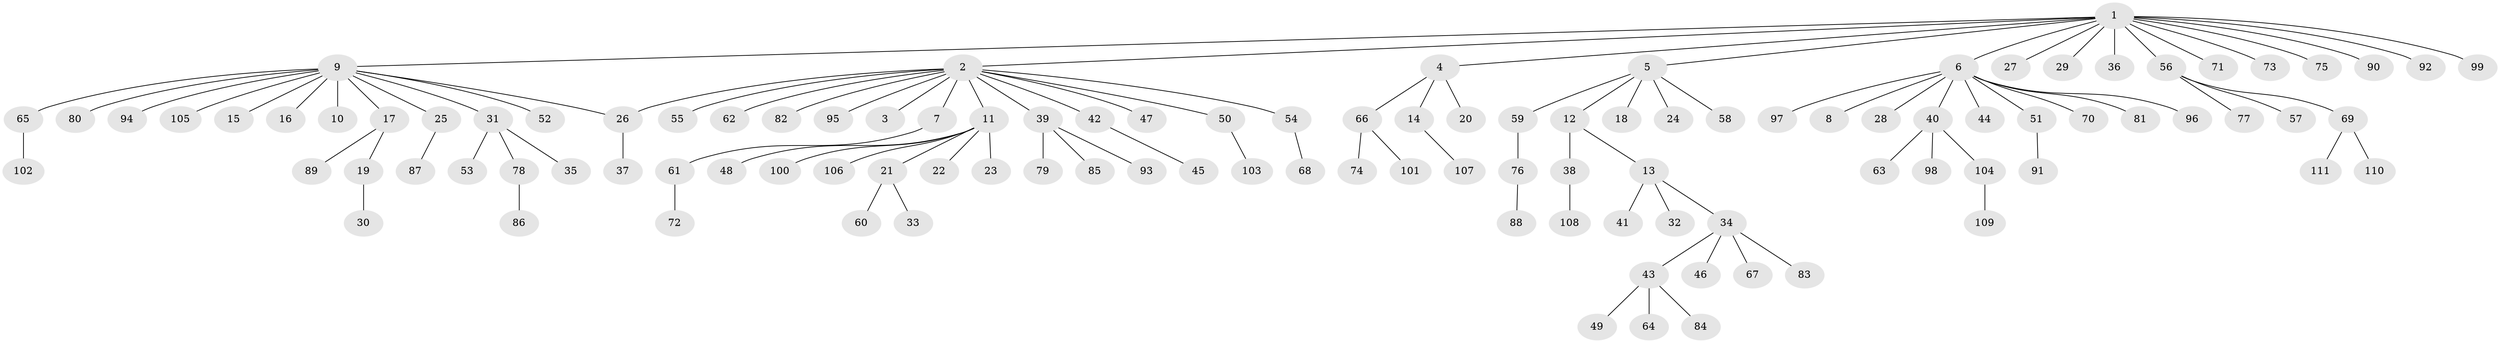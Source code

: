 // Generated by graph-tools (version 1.1) at 2025/35/03/09/25 02:35:20]
// undirected, 111 vertices, 111 edges
graph export_dot {
graph [start="1"]
  node [color=gray90,style=filled];
  1;
  2;
  3;
  4;
  5;
  6;
  7;
  8;
  9;
  10;
  11;
  12;
  13;
  14;
  15;
  16;
  17;
  18;
  19;
  20;
  21;
  22;
  23;
  24;
  25;
  26;
  27;
  28;
  29;
  30;
  31;
  32;
  33;
  34;
  35;
  36;
  37;
  38;
  39;
  40;
  41;
  42;
  43;
  44;
  45;
  46;
  47;
  48;
  49;
  50;
  51;
  52;
  53;
  54;
  55;
  56;
  57;
  58;
  59;
  60;
  61;
  62;
  63;
  64;
  65;
  66;
  67;
  68;
  69;
  70;
  71;
  72;
  73;
  74;
  75;
  76;
  77;
  78;
  79;
  80;
  81;
  82;
  83;
  84;
  85;
  86;
  87;
  88;
  89;
  90;
  91;
  92;
  93;
  94;
  95;
  96;
  97;
  98;
  99;
  100;
  101;
  102;
  103;
  104;
  105;
  106;
  107;
  108;
  109;
  110;
  111;
  1 -- 2;
  1 -- 4;
  1 -- 5;
  1 -- 6;
  1 -- 9;
  1 -- 27;
  1 -- 29;
  1 -- 36;
  1 -- 56;
  1 -- 71;
  1 -- 73;
  1 -- 75;
  1 -- 90;
  1 -- 92;
  1 -- 99;
  2 -- 3;
  2 -- 7;
  2 -- 11;
  2 -- 26;
  2 -- 39;
  2 -- 42;
  2 -- 47;
  2 -- 50;
  2 -- 54;
  2 -- 55;
  2 -- 62;
  2 -- 82;
  2 -- 95;
  4 -- 14;
  4 -- 20;
  4 -- 66;
  5 -- 12;
  5 -- 18;
  5 -- 24;
  5 -- 58;
  5 -- 59;
  6 -- 8;
  6 -- 28;
  6 -- 40;
  6 -- 44;
  6 -- 51;
  6 -- 70;
  6 -- 81;
  6 -- 96;
  6 -- 97;
  7 -- 61;
  9 -- 10;
  9 -- 15;
  9 -- 16;
  9 -- 17;
  9 -- 25;
  9 -- 26;
  9 -- 31;
  9 -- 52;
  9 -- 65;
  9 -- 80;
  9 -- 94;
  9 -- 105;
  11 -- 21;
  11 -- 22;
  11 -- 23;
  11 -- 48;
  11 -- 100;
  11 -- 106;
  12 -- 13;
  12 -- 38;
  13 -- 32;
  13 -- 34;
  13 -- 41;
  14 -- 107;
  17 -- 19;
  17 -- 89;
  19 -- 30;
  21 -- 33;
  21 -- 60;
  25 -- 87;
  26 -- 37;
  31 -- 35;
  31 -- 53;
  31 -- 78;
  34 -- 43;
  34 -- 46;
  34 -- 67;
  34 -- 83;
  38 -- 108;
  39 -- 79;
  39 -- 85;
  39 -- 93;
  40 -- 63;
  40 -- 98;
  40 -- 104;
  42 -- 45;
  43 -- 49;
  43 -- 64;
  43 -- 84;
  50 -- 103;
  51 -- 91;
  54 -- 68;
  56 -- 57;
  56 -- 69;
  56 -- 77;
  59 -- 76;
  61 -- 72;
  65 -- 102;
  66 -- 74;
  66 -- 101;
  69 -- 110;
  69 -- 111;
  76 -- 88;
  78 -- 86;
  104 -- 109;
}
